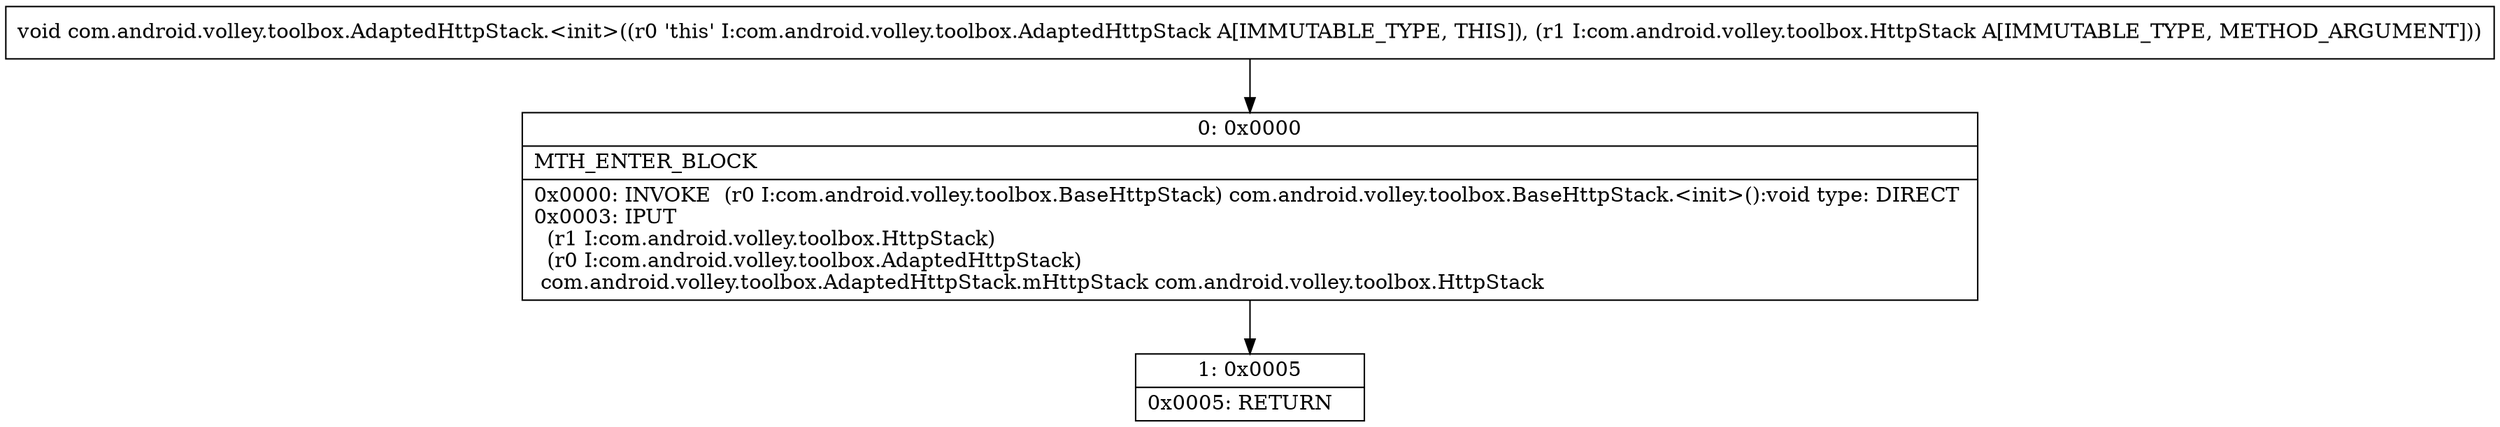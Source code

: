 digraph "CFG forcom.android.volley.toolbox.AdaptedHttpStack.\<init\>(Lcom\/android\/volley\/toolbox\/HttpStack;)V" {
Node_0 [shape=record,label="{0\:\ 0x0000|MTH_ENTER_BLOCK\l|0x0000: INVOKE  (r0 I:com.android.volley.toolbox.BaseHttpStack) com.android.volley.toolbox.BaseHttpStack.\<init\>():void type: DIRECT \l0x0003: IPUT  \l  (r1 I:com.android.volley.toolbox.HttpStack)\l  (r0 I:com.android.volley.toolbox.AdaptedHttpStack)\l com.android.volley.toolbox.AdaptedHttpStack.mHttpStack com.android.volley.toolbox.HttpStack \l}"];
Node_1 [shape=record,label="{1\:\ 0x0005|0x0005: RETURN   \l}"];
MethodNode[shape=record,label="{void com.android.volley.toolbox.AdaptedHttpStack.\<init\>((r0 'this' I:com.android.volley.toolbox.AdaptedHttpStack A[IMMUTABLE_TYPE, THIS]), (r1 I:com.android.volley.toolbox.HttpStack A[IMMUTABLE_TYPE, METHOD_ARGUMENT])) }"];
MethodNode -> Node_0;
Node_0 -> Node_1;
}

